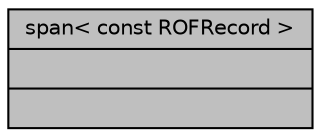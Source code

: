 digraph "span&lt; const ROFRecord &gt;"
{
 // INTERACTIVE_SVG=YES
  bgcolor="transparent";
  edge [fontname="Helvetica",fontsize="10",labelfontname="Helvetica",labelfontsize="10"];
  node [fontname="Helvetica",fontsize="10",shape=record];
  Node1 [label="{span\< const ROFRecord \>\n||}",height=0.2,width=0.4,color="black", fillcolor="grey75", style="filled", fontcolor="black"];
}
